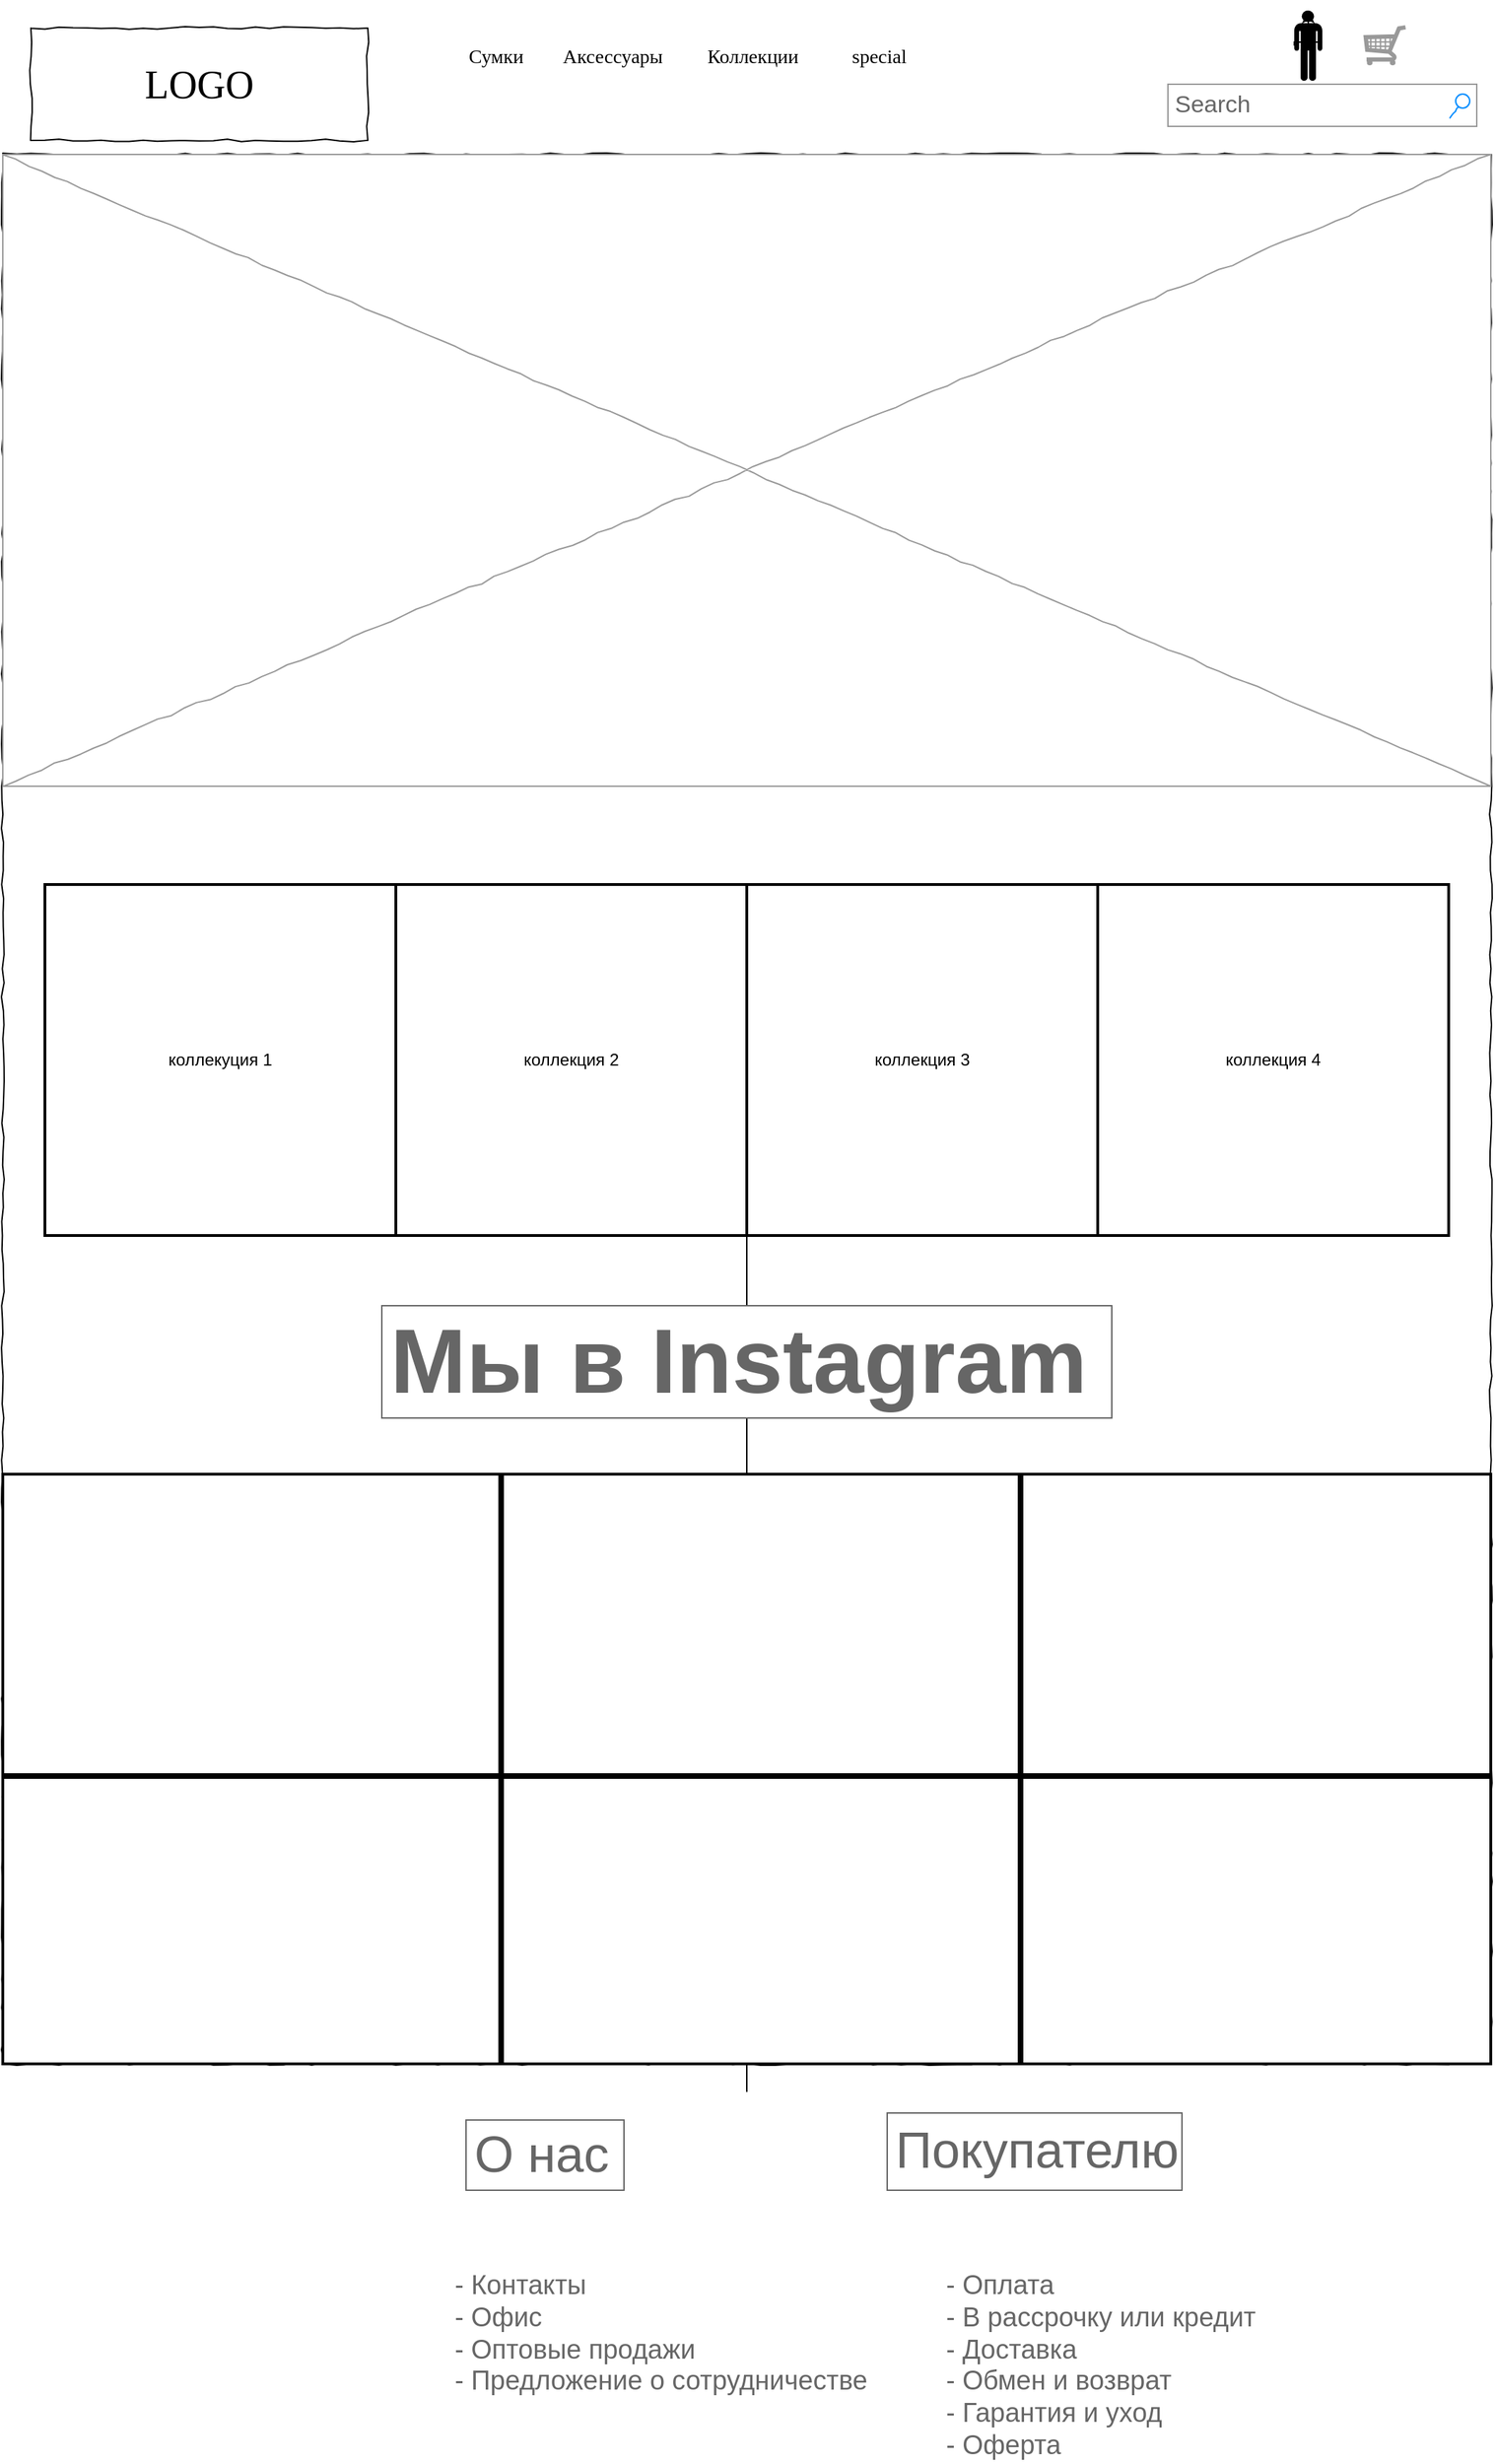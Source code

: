 <mxfile version="14.5.0" type="github">
  <diagram name="Page-1" id="03018318-947c-dd8e-b7a3-06fadd420f32">
    <mxGraphModel dx="1042" dy="547" grid="1" gridSize="10" guides="1" tooltips="1" connect="1" arrows="1" fold="1" page="1" pageScale="1" pageWidth="1100" pageHeight="850" background="#ffffff" math="0" shadow="0">
      <root>
        <mxCell id="0" />
        <mxCell id="1" parent="0" />
        <mxCell id="1RQq8dKr8lVt8F3AqnRl-3" style="edgeStyle=orthogonalEdgeStyle;rounded=0;orthogonalLoop=1;jettySize=auto;html=1;" edge="1" parent="1" source="677b7b8949515195-1">
          <mxGeometry relative="1" as="geometry">
            <mxPoint x="550.0" y="880" as="targetPoint" />
          </mxGeometry>
        </mxCell>
        <mxCell id="1RQq8dKr8lVt8F3AqnRl-10" style="edgeStyle=orthogonalEdgeStyle;rounded=0;orthogonalLoop=1;jettySize=auto;html=1;exitX=0.5;exitY=1;exitDx=0;exitDy=0;" edge="1" parent="1" source="677b7b8949515195-1" target="677b7b8949515195-1">
          <mxGeometry relative="1" as="geometry">
            <mxPoint x="560" y="880" as="targetPoint" />
          </mxGeometry>
        </mxCell>
        <mxCell id="677b7b8949515195-1" value="" style="whiteSpace=wrap;html=1;rounded=0;shadow=0;labelBackgroundColor=none;strokeColor=#000000;strokeWidth=1;fillColor=none;fontFamily=Verdana;fontSize=12;fontColor=#000000;align=center;comic=1;" parent="1" vertex="1">
          <mxGeometry x="20" y="120" width="1060" height="1360" as="geometry" />
        </mxCell>
        <mxCell id="677b7b8949515195-2" value="LOGO" style="whiteSpace=wrap;html=1;rounded=0;shadow=0;labelBackgroundColor=none;strokeWidth=1;fontFamily=Verdana;fontSize=28;align=center;comic=1;" parent="1" vertex="1">
          <mxGeometry x="40" y="30" width="240" height="80" as="geometry" />
        </mxCell>
        <mxCell id="677b7b8949515195-3" value="Search" style="strokeWidth=1;shadow=0;dashed=0;align=center;html=1;shape=mxgraph.mockup.forms.searchBox;strokeColor=#999999;mainText=;strokeColor2=#008cff;fontColor=#666666;fontSize=17;align=left;spacingLeft=3;rounded=0;labelBackgroundColor=none;comic=1;" parent="1" vertex="1">
          <mxGeometry x="850" y="70" width="220" height="30" as="geometry" />
        </mxCell>
        <mxCell id="677b7b8949515195-4" value="Сумки" style="text;html=1;points=[];align=left;verticalAlign=top;spacingTop=-4;fontSize=14;fontFamily=Verdana" parent="1" vertex="1">
          <mxGeometry x="350" y="40" width="60" height="20" as="geometry" />
        </mxCell>
        <mxCell id="677b7b8949515195-5" value="Аксессуары" style="text;html=1;points=[];align=left;verticalAlign=top;spacingTop=-4;fontSize=14;fontFamily=Verdana" parent="1" vertex="1">
          <mxGeometry x="417" y="40" width="60" height="20" as="geometry" />
        </mxCell>
        <mxCell id="677b7b8949515195-6" value="Коллекции" style="text;html=1;points=[];align=left;verticalAlign=top;spacingTop=-4;fontSize=14;fontFamily=Verdana" parent="1" vertex="1">
          <mxGeometry x="520" y="40" width="60" height="20" as="geometry" />
        </mxCell>
        <mxCell id="677b7b8949515195-7" value="special" style="text;html=1;points=[];align=left;verticalAlign=top;spacingTop=-4;fontSize=14;fontFamily=Verdana" parent="1" vertex="1">
          <mxGeometry x="623" y="40" width="60" height="20" as="geometry" />
        </mxCell>
        <mxCell id="677b7b8949515195-9" value="" style="line;strokeWidth=1;html=1;rounded=0;shadow=0;labelBackgroundColor=none;fillColor=none;fontFamily=Verdana;fontSize=14;fontColor=#000000;align=center;comic=1;" parent="1" vertex="1">
          <mxGeometry x="20" y="140" width="1060" height="10" as="geometry" />
        </mxCell>
        <mxCell id="677b7b8949515195-16" value="" style="verticalLabelPosition=bottom;shadow=0;dashed=0;align=center;html=1;verticalAlign=top;strokeWidth=1;shape=mxgraph.mockup.graphics.simpleIcon;strokeColor=#999999;rounded=0;labelBackgroundColor=none;fontFamily=Verdana;fontSize=14;fontColor=#000000;comic=1;" parent="1" vertex="1">
          <mxGeometry x="20" y="120" width="1060" height="450" as="geometry" />
        </mxCell>
        <mxCell id="677b7b8949515195-42" value="External Links" style="text;html=1;points=[];align=left;verticalAlign=top;spacingTop=-4;fontSize=14;fontFamily=Verdana" parent="1" vertex="1">
          <mxGeometry x="860" y="653" width="170" height="20" as="geometry" />
        </mxCell>
        <mxCell id="1RQq8dKr8lVt8F3AqnRl-1" value="" style="verticalLabelPosition=bottom;shadow=0;dashed=0;align=center;html=1;verticalAlign=top;strokeWidth=2;shape=mxgraph.mockup.misc.shoppingCart;strokeColor=#999999;perimeterSpacing=1;" vertex="1" parent="1">
          <mxGeometry x="990" y="28.75" width="30" height="27.5" as="geometry" />
        </mxCell>
        <mxCell id="1RQq8dKr8lVt8F3AqnRl-2" value="" style="shape=mxgraph.signs.people.man_1;html=1;pointerEvents=1;fillColor=#000000;strokeColor=none;verticalLabelPosition=bottom;verticalAlign=top;align=center;" vertex="1" parent="1">
          <mxGeometry x="940" y="17.5" width="20" height="50" as="geometry" />
        </mxCell>
        <mxCell id="1RQq8dKr8lVt8F3AqnRl-4" value="коллекуция 1" style="whiteSpace=wrap;html=1;aspect=fixed;strokeWidth=2;" vertex="1" parent="1">
          <mxGeometry x="50" y="640" width="250" height="250" as="geometry" />
        </mxCell>
        <mxCell id="1RQq8dKr8lVt8F3AqnRl-5" value="коллекция 2" style="whiteSpace=wrap;html=1;aspect=fixed;strokeWidth=2;" vertex="1" parent="1">
          <mxGeometry x="300" y="640" width="250" height="250" as="geometry" />
        </mxCell>
        <mxCell id="1RQq8dKr8lVt8F3AqnRl-6" value="&lt;span&gt;коллекция 3&lt;/span&gt;" style="whiteSpace=wrap;html=1;aspect=fixed;strokeWidth=2;" vertex="1" parent="1">
          <mxGeometry x="550" y="640" width="250" height="250" as="geometry" />
        </mxCell>
        <mxCell id="1RQq8dKr8lVt8F3AqnRl-9" value="&lt;span&gt;коллекция 4&lt;/span&gt;" style="whiteSpace=wrap;html=1;aspect=fixed;strokeWidth=2;" vertex="1" parent="1">
          <mxGeometry x="800" y="640" width="250" height="250" as="geometry" />
        </mxCell>
        <mxCell id="1RQq8dKr8lVt8F3AqnRl-11" value="&lt;h2&gt;&lt;font style=&quot;font-size: 65px&quot;&gt;Мы в Instagram&lt;/font&gt;&lt;/h2&gt;" style="strokeWidth=1;shadow=0;dashed=0;align=center;html=1;shape=mxgraph.mockup.text.textBox;fontColor=#666666;align=left;fontSize=17;spacingLeft=4;spacingTop=-3;strokeColor=#666666;mainText=" vertex="1" parent="1">
          <mxGeometry x="290" y="940" width="520" height="80" as="geometry" />
        </mxCell>
        <mxCell id="1RQq8dKr8lVt8F3AqnRl-12" value="" style="rounded=0;whiteSpace=wrap;html=1;strokeWidth=2;" vertex="1" parent="1">
          <mxGeometry x="20" y="1060" width="1060" height="420" as="geometry" />
        </mxCell>
        <mxCell id="1RQq8dKr8lVt8F3AqnRl-13" value="" style="line;strokeWidth=4;direction=south;html=1;perimeter=backbonePerimeter;points=[];outlineConnect=0;" vertex="1" parent="1">
          <mxGeometry x="370" y="1060" width="10" height="420" as="geometry" />
        </mxCell>
        <mxCell id="1RQq8dKr8lVt8F3AqnRl-14" value="" style="line;strokeWidth=4;direction=south;html=1;perimeter=backbonePerimeter;points=[];outlineConnect=0;" vertex="1" parent="1">
          <mxGeometry x="740" y="1060" width="10" height="420" as="geometry" />
        </mxCell>
        <mxCell id="1RQq8dKr8lVt8F3AqnRl-15" value="" style="line;strokeWidth=4;html=1;perimeter=backbonePerimeter;points=[];outlineConnect=0;" vertex="1" parent="1">
          <mxGeometry x="20" y="1270" width="1060" height="10" as="geometry" />
        </mxCell>
        <mxCell id="1RQq8dKr8lVt8F3AqnRl-16" value="&lt;font style=&quot;font-size: 36px&quot;&gt;О нас&lt;/font&gt;" style="strokeWidth=1;shadow=0;dashed=0;align=center;html=1;shape=mxgraph.mockup.text.textBox;fontColor=#666666;align=left;fontSize=17;spacingLeft=4;spacingTop=-3;strokeColor=#666666;mainText=" vertex="1" parent="1">
          <mxGeometry x="350" y="1520" width="112.5" height="50" as="geometry" />
        </mxCell>
        <mxCell id="1RQq8dKr8lVt8F3AqnRl-18" value="&lt;font style=&quot;font-size: 36px&quot;&gt;Покупателю&lt;/font&gt;" style="strokeWidth=1;shadow=0;dashed=0;align=center;html=1;shape=mxgraph.mockup.text.textBox;fontColor=#666666;align=left;fontSize=17;spacingLeft=4;spacingTop=-3;strokeColor=#666666;mainText=" vertex="1" parent="1">
          <mxGeometry x="650" y="1515" width="210" height="55" as="geometry" />
        </mxCell>
        <mxCell id="1RQq8dKr8lVt8F3AqnRl-19" value="- Оплата&lt;br style=&quot;font-size: 19px;&quot;&gt;- В рассрочку или кредит&lt;br style=&quot;font-size: 19px;&quot;&gt;- Доставка&lt;br style=&quot;font-size: 19px;&quot;&gt;- Обмен и возврат&lt;br style=&quot;font-size: 19px;&quot;&gt;- Гарантия и уход&lt;br style=&quot;font-size: 19px;&quot;&gt;- Оферта" style="strokeWidth=1;shadow=0;dashed=0;align=center;html=1;shape=mxgraph.mockup.text.bulletedList;textColor=#666666;mainText=,,,,;textSize=17;bulletStyle=none;strokeColor=none;fillColor=none;align=left;verticalAlign=top;fontSize=19;fontColor=#666666;" vertex="1" parent="1">
          <mxGeometry x="690" y="1620" width="150" height="135" as="geometry" />
        </mxCell>
        <mxCell id="1RQq8dKr8lVt8F3AqnRl-20" value="- Контакты&lt;br style=&quot;font-size: 19px;&quot;&gt;- Офис&lt;br style=&quot;font-size: 19px;&quot;&gt;- Оптовые продажи&lt;br style=&quot;font-size: 19px;&quot;&gt;- Предложение о сотрудничестве&lt;br style=&quot;font-size: 19px;&quot;&gt;" style="strokeWidth=1;shadow=0;dashed=0;align=center;html=1;shape=mxgraph.mockup.text.bulletedList;textColor=#666666;mainText=,,,,;textSize=17;bulletStyle=none;strokeColor=none;fillColor=none;align=left;verticalAlign=top;fontSize=19;fontColor=#666666;" vertex="1" parent="1">
          <mxGeometry x="340" y="1620" width="150" height="135" as="geometry" />
        </mxCell>
        <mxCell id="1RQq8dKr8lVt8F3AqnRl-21" style="edgeStyle=orthogonalEdgeStyle;rounded=0;orthogonalLoop=1;jettySize=auto;html=1;exitX=0;exitY=0.5;exitDx=0;exitDy=0;exitPerimeter=0;entryX=0.5;entryY=0;entryDx=0;entryDy=0;entryPerimeter=0;fontSize=19;" edge="1" parent="1" source="1RQq8dKr8lVt8F3AqnRl-2" target="1RQq8dKr8lVt8F3AqnRl-2">
          <mxGeometry relative="1" as="geometry">
            <Array as="points">
              <mxPoint x="960" y="40" />
              <mxPoint x="970" y="40" />
            </Array>
          </mxGeometry>
        </mxCell>
      </root>
    </mxGraphModel>
  </diagram>
</mxfile>
